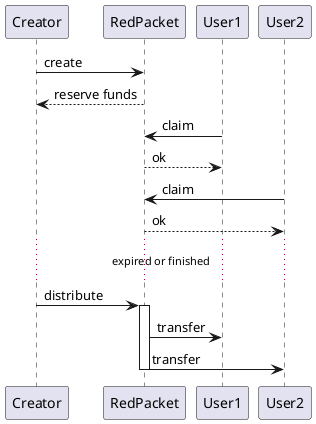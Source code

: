 @startuml
Creator->RedPacket: create
Creator<--RedPacket: reserve funds

RedPacket<-User1: claim
RedPacket-->User1: ok

RedPacket<-User2: claim
RedPacket-->User2: ok

...expired or finished...

Creator -> RedPacket: distribute
activate RedPacket

RedPacket -> User1: transfer
RedPacket -> User2: transfer

deactivate RedPacket

@enduml